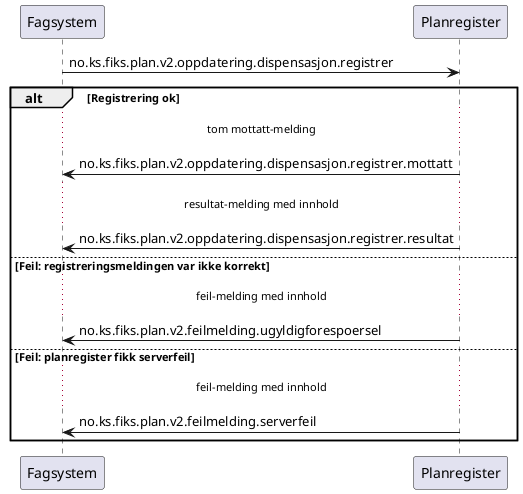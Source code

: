 @startuml

Fagsystem -> Planregister: no.ks.fiks.plan.v2.oppdatering.dispensasjon.registrer

alt Registrering ok
...tom mottatt-melding...
Fagsystem <- Planregister: no.ks.fiks.plan.v2.oppdatering.dispensasjon.registrer.mottatt
...resultat-melding med innhold...

Fagsystem <- Planregister: no.ks.fiks.plan.v2.oppdatering.dispensasjon.registrer.resultat

else Feil: registreringsmeldingen var ikke korrekt
...feil-melding med innhold...

Fagsystem <- Planregister: no.ks.fiks.plan.v2.feilmelding.ugyldigforespoersel

else Feil: planregister fikk serverfeil
...feil-melding med innhold...

Fagsystem <- Planregister: no.ks.fiks.plan.v2.feilmelding.serverfeil

end
@enduml
